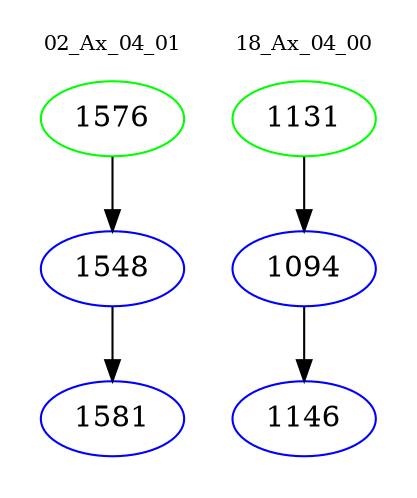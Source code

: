 digraph{
subgraph cluster_0 {
color = white
label = "02_Ax_04_01";
fontsize=10;
T0_1576 [label="1576", color="green"]
T0_1576 -> T0_1548 [color="black"]
T0_1548 [label="1548", color="blue"]
T0_1548 -> T0_1581 [color="black"]
T0_1581 [label="1581", color="blue"]
}
subgraph cluster_1 {
color = white
label = "18_Ax_04_00";
fontsize=10;
T1_1131 [label="1131", color="green"]
T1_1131 -> T1_1094 [color="black"]
T1_1094 [label="1094", color="blue"]
T1_1094 -> T1_1146 [color="black"]
T1_1146 [label="1146", color="blue"]
}
}
